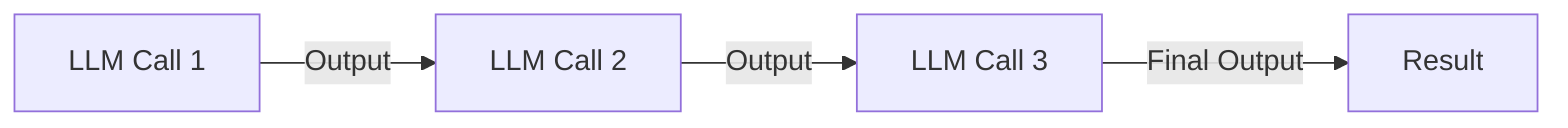 graph LR
    A[LLM Call 1] -->|Output| B[LLM Call 2]
    B -->|Output| C[LLM Call 3]
    C -->|Final Output| D[Result]